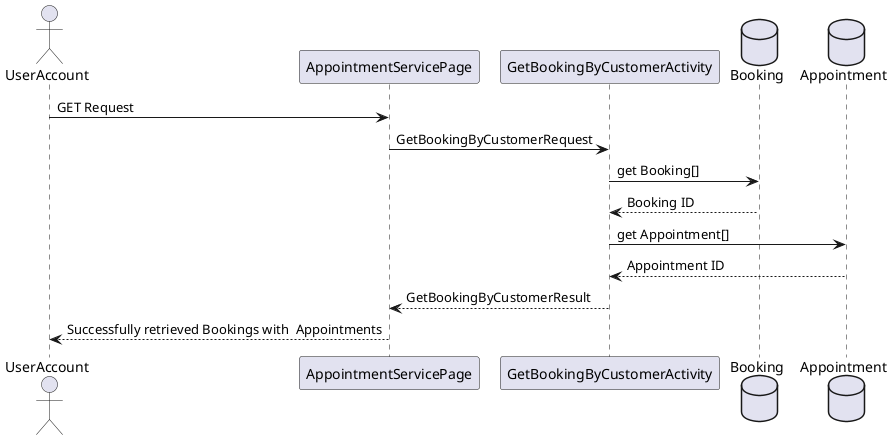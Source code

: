 @startuml
actor UserAccount
participant AppointmentServicePage
participant GetBookingByCustomerActivity
database Booking
database Appointment

UserAccount -> AppointmentServicePage : GET Request
AppointmentServicePage -> GetBookingByCustomerActivity : GetBookingByCustomerRequest
GetBookingByCustomerActivity -> Booking : get Booking[]
GetBookingByCustomerActivity <-- Booking : Booking ID
GetBookingByCustomerActivity -> Appointment : get Appointment[]
GetBookingByCustomerActivity <-- Appointment : Appointment ID
AppointmentServicePage <-- GetBookingByCustomerActivity : GetBookingByCustomerResult
UserAccount <-- AppointmentServicePage : Successfully retrieved Bookings with  Appointments
@enduml